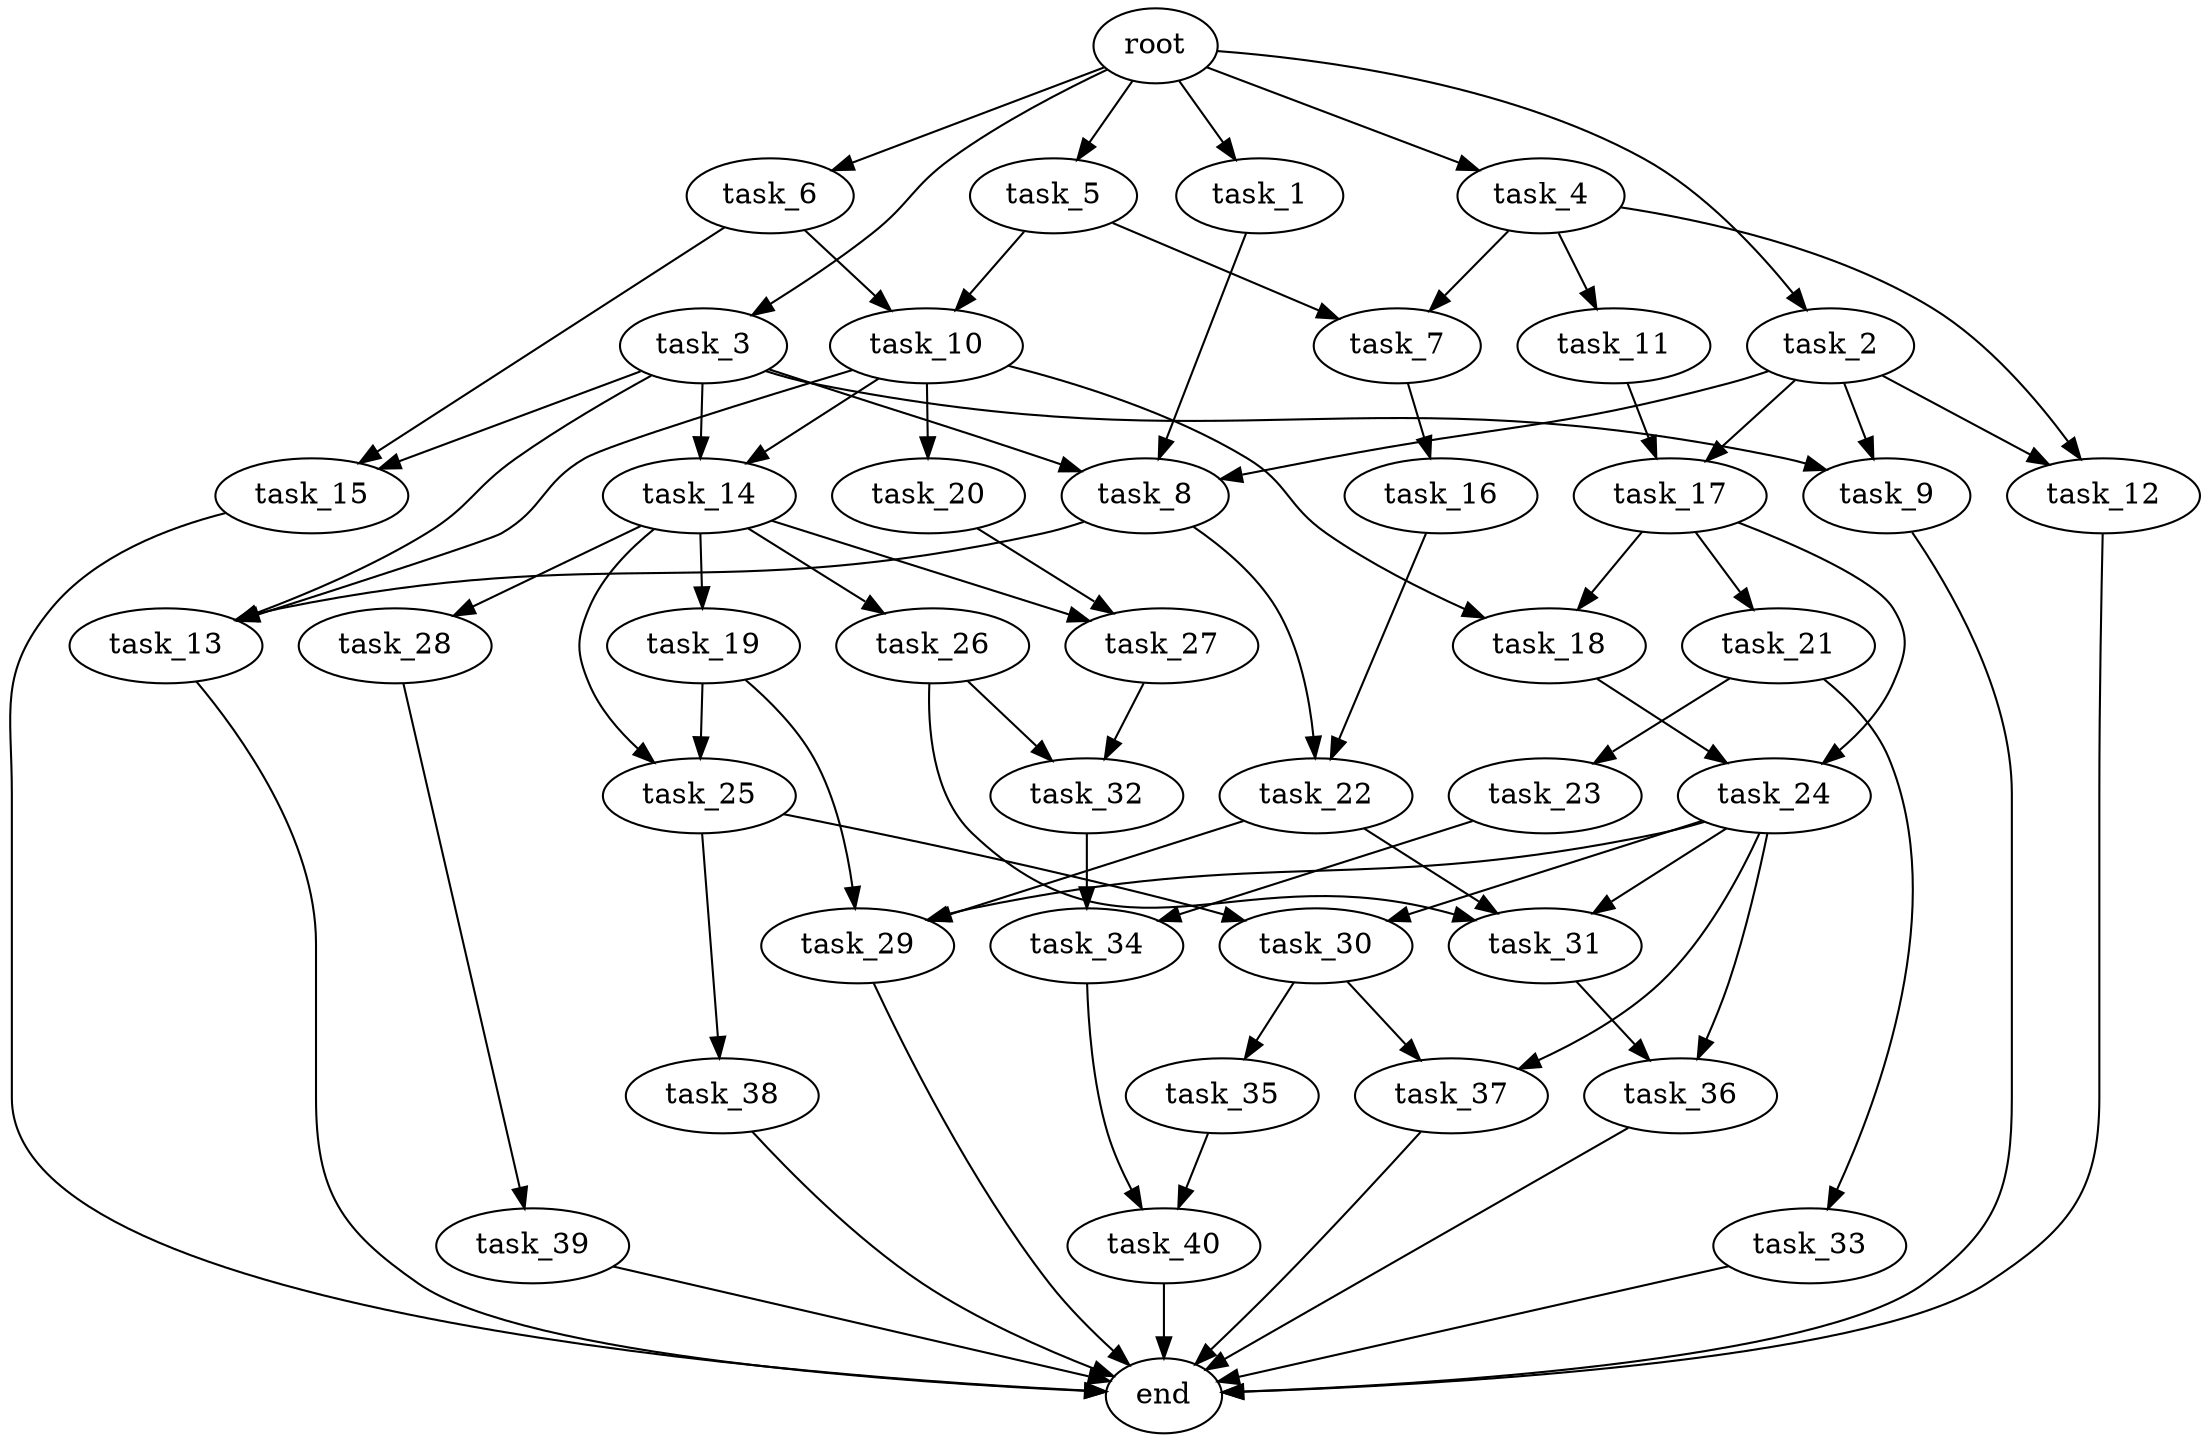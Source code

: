 digraph G {
  root [size="0.000000e+00"];
  task_1 [size="9.465534e+10"];
  task_2 [size="7.995750e+10"];
  task_3 [size="8.095185e+10"];
  task_4 [size="7.971836e+10"];
  task_5 [size="9.172796e+10"];
  task_6 [size="1.648388e+09"];
  task_7 [size="4.542735e+10"];
  task_8 [size="1.631280e+10"];
  task_9 [size="1.634902e+10"];
  task_10 [size="7.970890e+10"];
  task_11 [size="2.927448e+10"];
  task_12 [size="8.810919e+10"];
  task_13 [size="5.858384e+09"];
  task_14 [size="8.143428e+10"];
  task_15 [size="7.222401e+10"];
  task_16 [size="9.163002e+10"];
  task_17 [size="2.590176e+10"];
  task_18 [size="8.831095e+10"];
  task_19 [size="4.626237e+10"];
  task_20 [size="7.762103e+10"];
  task_21 [size="1.016801e+10"];
  task_22 [size="9.173525e+10"];
  task_23 [size="6.422289e+10"];
  task_24 [size="6.910147e+10"];
  task_25 [size="3.211828e+10"];
  task_26 [size="2.605241e+10"];
  task_27 [size="1.059603e+10"];
  task_28 [size="7.866811e+10"];
  task_29 [size="6.007601e+10"];
  task_30 [size="8.622793e+10"];
  task_31 [size="9.256667e+10"];
  task_32 [size="5.014143e+09"];
  task_33 [size="3.598248e+10"];
  task_34 [size="5.416698e+10"];
  task_35 [size="5.368693e+10"];
  task_36 [size="9.205061e+10"];
  task_37 [size="1.541708e+10"];
  task_38 [size="6.776705e+10"];
  task_39 [size="6.289594e+10"];
  task_40 [size="3.395445e+10"];
  end [size="0.000000e+00"];

  root -> task_1 [size="1.000000e-12"];
  root -> task_2 [size="1.000000e-12"];
  root -> task_3 [size="1.000000e-12"];
  root -> task_4 [size="1.000000e-12"];
  root -> task_5 [size="1.000000e-12"];
  root -> task_6 [size="1.000000e-12"];
  task_1 -> task_8 [size="5.437599e+07"];
  task_2 -> task_8 [size="5.437599e+07"];
  task_2 -> task_9 [size="8.174512e+07"];
  task_2 -> task_12 [size="4.405460e+08"];
  task_2 -> task_17 [size="1.295088e+08"];
  task_3 -> task_8 [size="5.437599e+07"];
  task_3 -> task_9 [size="8.174512e+07"];
  task_3 -> task_13 [size="1.952795e+07"];
  task_3 -> task_14 [size="4.071714e+08"];
  task_3 -> task_15 [size="3.611201e+08"];
  task_4 -> task_7 [size="2.271367e+08"];
  task_4 -> task_11 [size="2.927448e+08"];
  task_4 -> task_12 [size="4.405460e+08"];
  task_5 -> task_7 [size="2.271367e+08"];
  task_5 -> task_10 [size="3.985445e+08"];
  task_6 -> task_10 [size="3.985445e+08"];
  task_6 -> task_15 [size="3.611201e+08"];
  task_7 -> task_16 [size="9.163002e+08"];
  task_8 -> task_13 [size="1.952795e+07"];
  task_8 -> task_22 [size="4.586763e+08"];
  task_9 -> end [size="1.000000e-12"];
  task_10 -> task_13 [size="1.952795e+07"];
  task_10 -> task_14 [size="4.071714e+08"];
  task_10 -> task_18 [size="4.415548e+08"];
  task_10 -> task_20 [size="7.762103e+08"];
  task_11 -> task_17 [size="1.295088e+08"];
  task_12 -> end [size="1.000000e-12"];
  task_13 -> end [size="1.000000e-12"];
  task_14 -> task_19 [size="4.626237e+08"];
  task_14 -> task_25 [size="1.605914e+08"];
  task_14 -> task_26 [size="2.605241e+08"];
  task_14 -> task_27 [size="5.298013e+07"];
  task_14 -> task_28 [size="7.866811e+08"];
  task_15 -> end [size="1.000000e-12"];
  task_16 -> task_22 [size="4.586763e+08"];
  task_17 -> task_18 [size="4.415548e+08"];
  task_17 -> task_21 [size="1.016801e+08"];
  task_17 -> task_24 [size="3.455074e+08"];
  task_18 -> task_24 [size="3.455074e+08"];
  task_19 -> task_25 [size="1.605914e+08"];
  task_19 -> task_29 [size="2.002534e+08"];
  task_20 -> task_27 [size="5.298013e+07"];
  task_21 -> task_23 [size="6.422289e+08"];
  task_21 -> task_33 [size="3.598248e+08"];
  task_22 -> task_29 [size="2.002534e+08"];
  task_22 -> task_31 [size="3.085556e+08"];
  task_23 -> task_34 [size="2.708349e+08"];
  task_24 -> task_29 [size="2.002534e+08"];
  task_24 -> task_30 [size="4.311396e+08"];
  task_24 -> task_31 [size="3.085556e+08"];
  task_24 -> task_36 [size="4.602531e+08"];
  task_24 -> task_37 [size="7.708538e+07"];
  task_25 -> task_30 [size="4.311396e+08"];
  task_25 -> task_38 [size="6.776705e+08"];
  task_26 -> task_31 [size="3.085556e+08"];
  task_26 -> task_32 [size="2.507072e+07"];
  task_27 -> task_32 [size="2.507072e+07"];
  task_28 -> task_39 [size="6.289594e+08"];
  task_29 -> end [size="1.000000e-12"];
  task_30 -> task_35 [size="5.368693e+08"];
  task_30 -> task_37 [size="7.708538e+07"];
  task_31 -> task_36 [size="4.602531e+08"];
  task_32 -> task_34 [size="2.708349e+08"];
  task_33 -> end [size="1.000000e-12"];
  task_34 -> task_40 [size="1.697722e+08"];
  task_35 -> task_40 [size="1.697722e+08"];
  task_36 -> end [size="1.000000e-12"];
  task_37 -> end [size="1.000000e-12"];
  task_38 -> end [size="1.000000e-12"];
  task_39 -> end [size="1.000000e-12"];
  task_40 -> end [size="1.000000e-12"];
}
